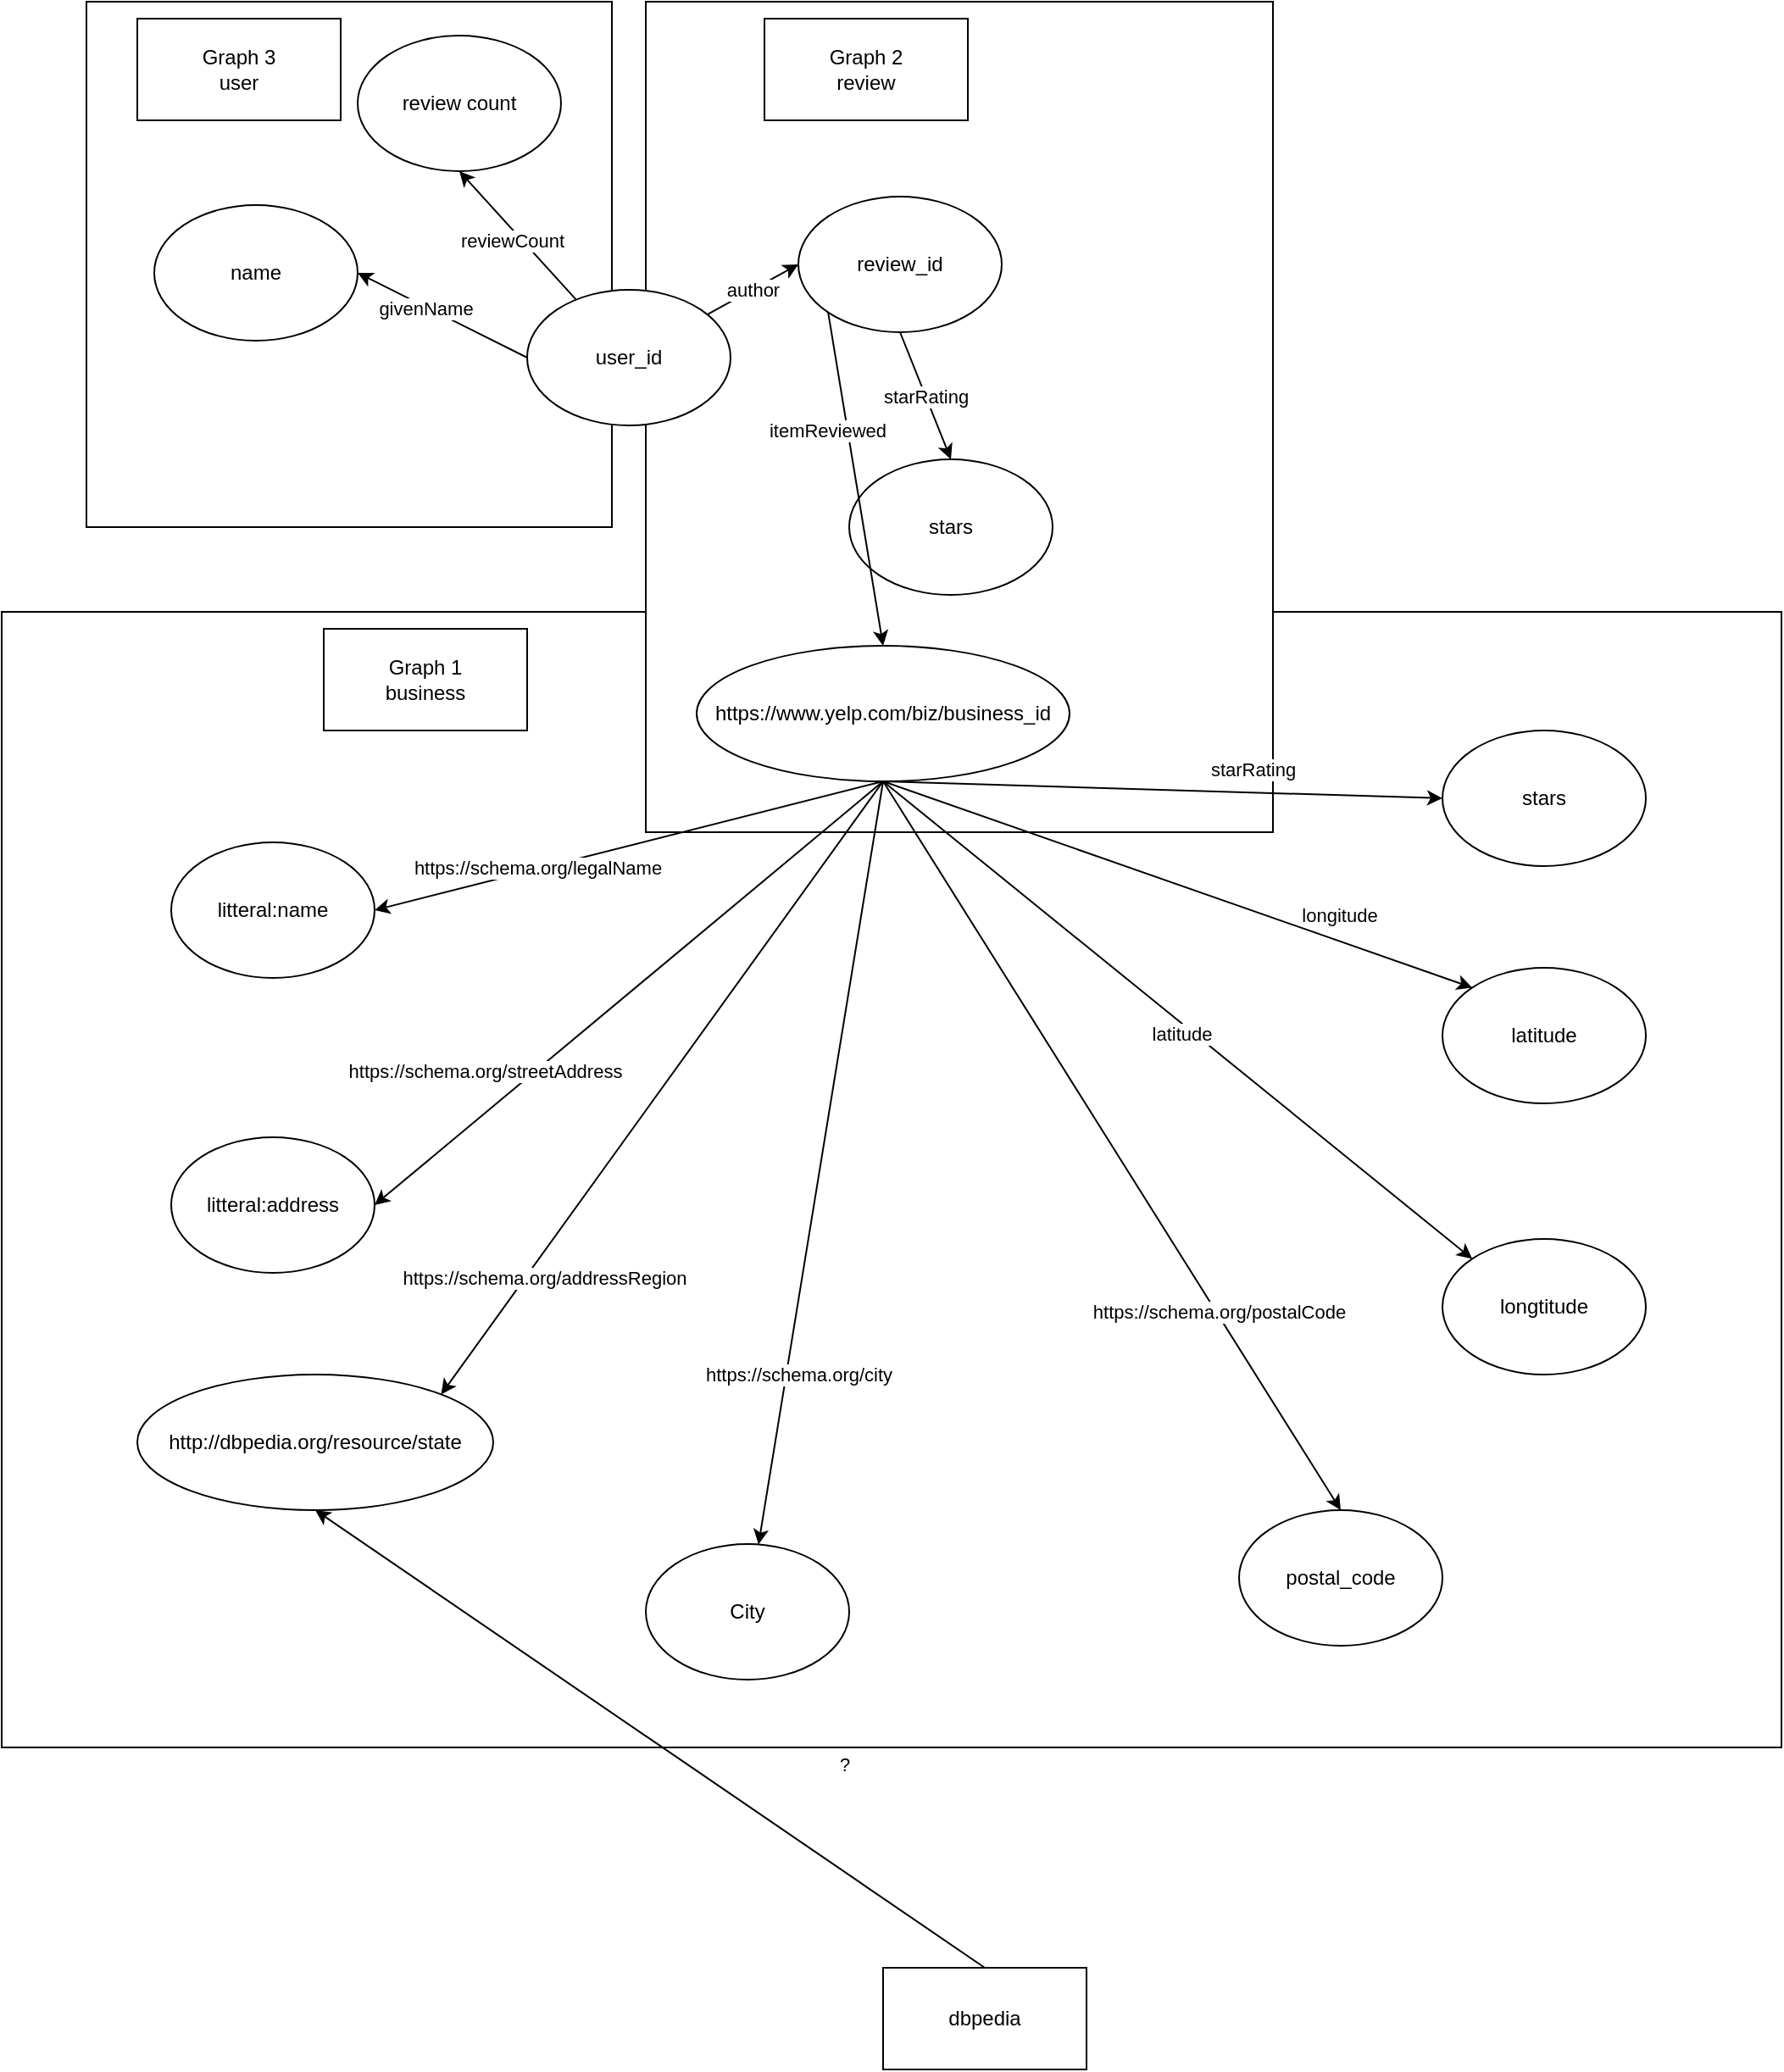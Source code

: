 <mxfile version="15.8.4" type="device"><diagram id="DzeB6LM_T9_o0V6ZklBb" name="Side-1"><mxGraphModel dx="1038" dy="1858" grid="1" gridSize="10" guides="1" tooltips="1" connect="1" arrows="1" fold="1" page="1" pageScale="1" pageWidth="827" pageHeight="1169" math="0" shadow="0"><root><mxCell id="0"/><mxCell id="1" parent="0"/><mxCell id="V5DMVuqn2VE1wfD6RtJx-28" value="" style="rounded=0;whiteSpace=wrap;html=1;" parent="1" vertex="1"><mxGeometry x="70" y="-1120" width="310" height="310" as="geometry"/></mxCell><mxCell id="V5DMVuqn2VE1wfD6RtJx-18" value="" style="rounded=0;whiteSpace=wrap;html=1;" parent="1" vertex="1"><mxGeometry x="20" y="-760" width="1050" height="670" as="geometry"/></mxCell><mxCell id="V5DMVuqn2VE1wfD6RtJx-19" value="" style="rounded=0;whiteSpace=wrap;html=1;" parent="1" vertex="1"><mxGeometry x="400" y="-1120" width="370" height="490" as="geometry"/></mxCell><mxCell id="V5DMVuqn2VE1wfD6RtJx-1" value="https://www.yelp.com/biz/business_id" style="ellipse;whiteSpace=wrap;html=1;" parent="1" vertex="1"><mxGeometry x="430" y="-740" width="220" height="80" as="geometry"/></mxCell><mxCell id="V5DMVuqn2VE1wfD6RtJx-2" value="litteral:name" style="ellipse;whiteSpace=wrap;html=1;" parent="1" vertex="1"><mxGeometry x="120" y="-624" width="120" height="80" as="geometry"/></mxCell><mxCell id="V5DMVuqn2VE1wfD6RtJx-3" value="stars" style="ellipse;whiteSpace=wrap;html=1;" parent="1" vertex="1"><mxGeometry x="870" y="-690" width="120" height="80" as="geometry"/></mxCell><mxCell id="V5DMVuqn2VE1wfD6RtJx-4" value="litteral:address" style="ellipse;whiteSpace=wrap;html=1;" parent="1" vertex="1"><mxGeometry x="120" y="-450" width="120" height="80" as="geometry"/></mxCell><mxCell id="V5DMVuqn2VE1wfD6RtJx-5" value="http://dbpedia.org/resource/state" style="ellipse;whiteSpace=wrap;html=1;" parent="1" vertex="1"><mxGeometry x="100" y="-310" width="210" height="80" as="geometry"/></mxCell><mxCell id="V5DMVuqn2VE1wfD6RtJx-6" value="postal_code" style="ellipse;whiteSpace=wrap;html=1;" parent="1" vertex="1"><mxGeometry x="750" y="-230" width="120" height="80" as="geometry"/></mxCell><mxCell id="V5DMVuqn2VE1wfD6RtJx-7" value="Graph 1&lt;br&gt;business" style="rounded=0;whiteSpace=wrap;html=1;" parent="1" vertex="1"><mxGeometry x="210" y="-750" width="120" height="60" as="geometry"/></mxCell><mxCell id="V5DMVuqn2VE1wfD6RtJx-8" value="longtitude" style="ellipse;whiteSpace=wrap;html=1;" parent="1" vertex="1"><mxGeometry x="870" y="-390" width="120" height="80" as="geometry"/></mxCell><mxCell id="V5DMVuqn2VE1wfD6RtJx-9" value="latitude" style="ellipse;whiteSpace=wrap;html=1;" parent="1" vertex="1"><mxGeometry x="870" y="-550" width="120" height="80" as="geometry"/></mxCell><mxCell id="V5DMVuqn2VE1wfD6RtJx-10" value="" style="endArrow=classic;html=1;rounded=0;exitX=0.5;exitY=1;exitDx=0;exitDy=0;entryX=1;entryY=0.5;entryDx=0;entryDy=0;" parent="1" source="V5DMVuqn2VE1wfD6RtJx-1" target="V5DMVuqn2VE1wfD6RtJx-2" edge="1"><mxGeometry width="50" height="50" relative="1" as="geometry"><mxPoint x="440" y="-450" as="sourcePoint"/><mxPoint x="490" y="-500" as="targetPoint"/></mxGeometry></mxCell><mxCell id="aimG7ogUE2Tun78Ovrao-3" value="https://schema.org/legalName" style="edgeLabel;html=1;align=center;verticalAlign=middle;resizable=0;points=[];" parent="V5DMVuqn2VE1wfD6RtJx-10" vertex="1" connectable="0"><mxGeometry x="0.356" y="-1" relative="1" as="geometry"><mxPoint as="offset"/></mxGeometry></mxCell><mxCell id="V5DMVuqn2VE1wfD6RtJx-11" value="https://schema.org/streetAddress" style="endArrow=classic;html=1;rounded=0;exitX=0.5;exitY=1;exitDx=0;exitDy=0;entryX=1;entryY=0.5;entryDx=0;entryDy=0;" parent="1" source="V5DMVuqn2VE1wfD6RtJx-1" target="V5DMVuqn2VE1wfD6RtJx-4" edge="1"><mxGeometry x="0.485" y="-19" width="50" height="50" relative="1" as="geometry"><mxPoint x="440" y="-450" as="sourcePoint"/><mxPoint x="490" y="-500" as="targetPoint"/><mxPoint as="offset"/></mxGeometry></mxCell><mxCell id="V5DMVuqn2VE1wfD6RtJx-12" value="" style="endArrow=classic;html=1;rounded=0;exitX=0.5;exitY=1;exitDx=0;exitDy=0;entryX=1;entryY=0;entryDx=0;entryDy=0;" parent="1" source="V5DMVuqn2VE1wfD6RtJx-1" target="V5DMVuqn2VE1wfD6RtJx-5" edge="1"><mxGeometry width="50" height="50" relative="1" as="geometry"><mxPoint x="440" y="-450" as="sourcePoint"/><mxPoint x="490" y="-500" as="targetPoint"/></mxGeometry></mxCell><mxCell id="aimG7ogUE2Tun78Ovrao-4" value="https://schema.org/addressRegion" style="edgeLabel;html=1;align=center;verticalAlign=middle;resizable=0;points=[];" parent="V5DMVuqn2VE1wfD6RtJx-12" vertex="1" connectable="0"><mxGeometry x="0.271" y="5" relative="1" as="geometry"><mxPoint x="-39" y="60" as="offset"/></mxGeometry></mxCell><mxCell id="V5DMVuqn2VE1wfD6RtJx-13" value="https://schema.org/postalCode" style="endArrow=classic;html=1;rounded=0;exitX=0.5;exitY=1;exitDx=0;exitDy=0;entryX=0.5;entryY=0;entryDx=0;entryDy=0;" parent="1" source="V5DMVuqn2VE1wfD6RtJx-1" target="V5DMVuqn2VE1wfD6RtJx-6" edge="1"><mxGeometry x="0.459" y="1" width="50" height="50" relative="1" as="geometry"><mxPoint x="440" y="-450" as="sourcePoint"/><mxPoint x="490" y="-500" as="targetPoint"/><mxPoint as="offset"/></mxGeometry></mxCell><mxCell id="V5DMVuqn2VE1wfD6RtJx-14" value="latitude" style="endArrow=classic;html=1;rounded=0;exitX=0.5;exitY=1;exitDx=0;exitDy=0;entryX=0;entryY=0;entryDx=0;entryDy=0;" parent="1" source="V5DMVuqn2VE1wfD6RtJx-1" target="V5DMVuqn2VE1wfD6RtJx-8" edge="1"><mxGeometry x="0.032" y="-5" width="50" height="50" relative="1" as="geometry"><mxPoint x="440" y="-450" as="sourcePoint"/><mxPoint x="490" y="-500" as="targetPoint"/><mxPoint as="offset"/></mxGeometry></mxCell><mxCell id="V5DMVuqn2VE1wfD6RtJx-15" value="longitude" style="endArrow=classic;html=1;rounded=0;exitX=0.5;exitY=1;exitDx=0;exitDy=0;entryX=0;entryY=0;entryDx=0;entryDy=0;" parent="1" source="V5DMVuqn2VE1wfD6RtJx-1" target="V5DMVuqn2VE1wfD6RtJx-9" edge="1"><mxGeometry x="0.524" y="15" width="50" height="50" relative="1" as="geometry"><mxPoint x="440" y="-450" as="sourcePoint"/><mxPoint x="490" y="-500" as="targetPoint"/><mxPoint x="-1" as="offset"/></mxGeometry></mxCell><mxCell id="V5DMVuqn2VE1wfD6RtJx-16" value="" style="endArrow=classic;html=1;rounded=0;exitX=0.5;exitY=1;exitDx=0;exitDy=0;entryX=0;entryY=0.5;entryDx=0;entryDy=0;" parent="1" source="V5DMVuqn2VE1wfD6RtJx-1" target="V5DMVuqn2VE1wfD6RtJx-3" edge="1"><mxGeometry width="50" height="50" relative="1" as="geometry"><mxPoint x="440" y="-450" as="sourcePoint"/><mxPoint x="490" y="-500" as="targetPoint"/></mxGeometry></mxCell><mxCell id="aimG7ogUE2Tun78Ovrao-5" value="starRating" style="edgeLabel;html=1;align=center;verticalAlign=middle;resizable=0;points=[];" parent="V5DMVuqn2VE1wfD6RtJx-16" vertex="1" connectable="0"><mxGeometry x="0.308" y="3" relative="1" as="geometry"><mxPoint x="2" y="-11" as="offset"/></mxGeometry></mxCell><mxCell id="V5DMVuqn2VE1wfD6RtJx-17" value="user_id" style="ellipse;whiteSpace=wrap;html=1;" parent="1" vertex="1"><mxGeometry x="330" y="-950" width="120" height="80" as="geometry"/></mxCell><mxCell id="V5DMVuqn2VE1wfD6RtJx-20" value="review_id" style="ellipse;whiteSpace=wrap;html=1;" parent="1" vertex="1"><mxGeometry x="490" y="-1005" width="120" height="80" as="geometry"/></mxCell><mxCell id="V5DMVuqn2VE1wfD6RtJx-21" value="stars" style="ellipse;whiteSpace=wrap;html=1;" parent="1" vertex="1"><mxGeometry x="520" y="-850" width="120" height="80" as="geometry"/></mxCell><mxCell id="V5DMVuqn2VE1wfD6RtJx-24" value="itemReviewed" style="endArrow=classic;html=1;rounded=0;entryX=0.5;entryY=0;entryDx=0;entryDy=0;exitX=0;exitY=1;exitDx=0;exitDy=0;" parent="1" source="V5DMVuqn2VE1wfD6RtJx-20" target="V5DMVuqn2VE1wfD6RtJx-1" edge="1"><mxGeometry x="-0.311" y="-12" width="50" height="50" relative="1" as="geometry"><mxPoint x="390" y="-870" as="sourcePoint"/><mxPoint x="590" y="-850" as="targetPoint"/><mxPoint as="offset"/></mxGeometry></mxCell><mxCell id="V5DMVuqn2VE1wfD6RtJx-25" value="author" style="endArrow=classic;html=1;rounded=0;entryX=0;entryY=0.5;entryDx=0;entryDy=0;" parent="1" source="V5DMVuqn2VE1wfD6RtJx-17" target="V5DMVuqn2VE1wfD6RtJx-20" edge="1"><mxGeometry width="50" height="50" relative="1" as="geometry"><mxPoint x="620" y="-1010" as="sourcePoint"/><mxPoint x="670" y="-1060" as="targetPoint"/></mxGeometry></mxCell><mxCell id="V5DMVuqn2VE1wfD6RtJx-26" value="starRating" style="endArrow=classic;html=1;rounded=0;entryX=0.5;entryY=0;entryDx=0;entryDy=0;exitX=0.5;exitY=1;exitDx=0;exitDy=0;" parent="1" source="V5DMVuqn2VE1wfD6RtJx-20" target="V5DMVuqn2VE1wfD6RtJx-21" edge="1"><mxGeometry width="50" height="50" relative="1" as="geometry"><mxPoint x="620" y="-1010" as="sourcePoint"/><mxPoint x="670" y="-1060" as="targetPoint"/></mxGeometry></mxCell><mxCell id="V5DMVuqn2VE1wfD6RtJx-27" value="Graph 2&lt;br&gt;review" style="rounded=0;whiteSpace=wrap;html=1;" parent="1" vertex="1"><mxGeometry x="470" y="-1110" width="120" height="60" as="geometry"/></mxCell><mxCell id="SILHXE7LiWa1xE5bRW1I-1" value="name" style="ellipse;whiteSpace=wrap;html=1;" parent="1" vertex="1"><mxGeometry x="110" y="-1000" width="120" height="80" as="geometry"/></mxCell><mxCell id="SILHXE7LiWa1xE5bRW1I-2" value="review count" style="ellipse;whiteSpace=wrap;html=1;" parent="1" vertex="1"><mxGeometry x="230" y="-1100" width="120" height="80" as="geometry"/></mxCell><mxCell id="SILHXE7LiWa1xE5bRW1I-3" value="" style="endArrow=classic;html=1;rounded=0;exitX=0;exitY=0.5;exitDx=0;exitDy=0;entryX=1;entryY=0.5;entryDx=0;entryDy=0;" parent="1" source="V5DMVuqn2VE1wfD6RtJx-17" target="SILHXE7LiWa1xE5bRW1I-1" edge="1"><mxGeometry width="50" height="50" relative="1" as="geometry"><mxPoint x="90" y="-1200" as="sourcePoint"/><mxPoint x="140" y="-1250" as="targetPoint"/></mxGeometry></mxCell><mxCell id="aimG7ogUE2Tun78Ovrao-1" value="givenName" style="edgeLabel;html=1;align=center;verticalAlign=middle;resizable=0;points=[];" parent="SILHXE7LiWa1xE5bRW1I-3" vertex="1" connectable="0"><mxGeometry x="-0.233" y="3" relative="1" as="geometry"><mxPoint x="-20" y="-13" as="offset"/></mxGeometry></mxCell><mxCell id="SILHXE7LiWa1xE5bRW1I-4" value="" style="endArrow=classic;html=1;rounded=0;entryX=0.5;entryY=1;entryDx=0;entryDy=0;" parent="1" source="V5DMVuqn2VE1wfD6RtJx-17" target="SILHXE7LiWa1xE5bRW1I-2" edge="1"><mxGeometry width="50" height="50" relative="1" as="geometry"><mxPoint x="500" y="-820" as="sourcePoint"/><mxPoint x="280" y="-850" as="targetPoint"/></mxGeometry></mxCell><mxCell id="aimG7ogUE2Tun78Ovrao-2" value="reviewCount" style="edgeLabel;html=1;align=center;verticalAlign=middle;resizable=0;points=[];" parent="SILHXE7LiWa1xE5bRW1I-4" vertex="1" connectable="0"><mxGeometry x="0.203" y="3" relative="1" as="geometry"><mxPoint x="5" y="8" as="offset"/></mxGeometry></mxCell><mxCell id="SILHXE7LiWa1xE5bRW1I-5" value="Graph 3&lt;br&gt;user" style="rounded=0;whiteSpace=wrap;html=1;" parent="1" vertex="1"><mxGeometry x="100" y="-1110" width="120" height="60" as="geometry"/></mxCell><mxCell id="Z9LkjFhnVz2sIAfV2NNI-1" value="dbpedia" style="rounded=0;whiteSpace=wrap;html=1;" parent="1" vertex="1"><mxGeometry x="540" y="40" width="120" height="60" as="geometry"/></mxCell><mxCell id="-QvXMosTfn0kjW3JE7om-1" value="" style="endArrow=classic;html=1;rounded=0;exitX=0.5;exitY=1;exitDx=0;exitDy=0;" parent="1" source="V5DMVuqn2VE1wfD6RtJx-1" target="-QvXMosTfn0kjW3JE7om-2" edge="1"><mxGeometry width="50" height="50" relative="1" as="geometry"><mxPoint x="290" y="-370" as="sourcePoint"/><mxPoint x="340" y="-420" as="targetPoint"/></mxGeometry></mxCell><mxCell id="8e42ClAPC_CAx4C9R8hS-2" value="https://schema.org/city" style="edgeLabel;html=1;align=center;verticalAlign=middle;resizable=0;points=[];" vertex="1" connectable="0" parent="-QvXMosTfn0kjW3JE7om-1"><mxGeometry x="0.367" relative="1" as="geometry"><mxPoint y="42" as="offset"/></mxGeometry></mxCell><mxCell id="-QvXMosTfn0kjW3JE7om-2" value="City" style="ellipse;whiteSpace=wrap;html=1;" parent="1" vertex="1"><mxGeometry x="400" y="-210" width="120" height="80" as="geometry"/></mxCell><mxCell id="-QvXMosTfn0kjW3JE7om-44" value="?" style="curved=1;endArrow=classic;html=1;rounded=0;entryX=0.5;entryY=1;entryDx=0;entryDy=0;exitX=0.5;exitY=0;exitDx=0;exitDy=0;" parent="1" source="Z9LkjFhnVz2sIAfV2NNI-1" target="V5DMVuqn2VE1wfD6RtJx-5" edge="1"><mxGeometry x="-0.429" y="-52" width="50" height="50" relative="1" as="geometry"><mxPoint x="-40" y="-270" as="sourcePoint"/><mxPoint x="300" y="-255" as="targetPoint"/><Array as="points"/><mxPoint as="offset"/></mxGeometry></mxCell></root></mxGraphModel></diagram></mxfile>